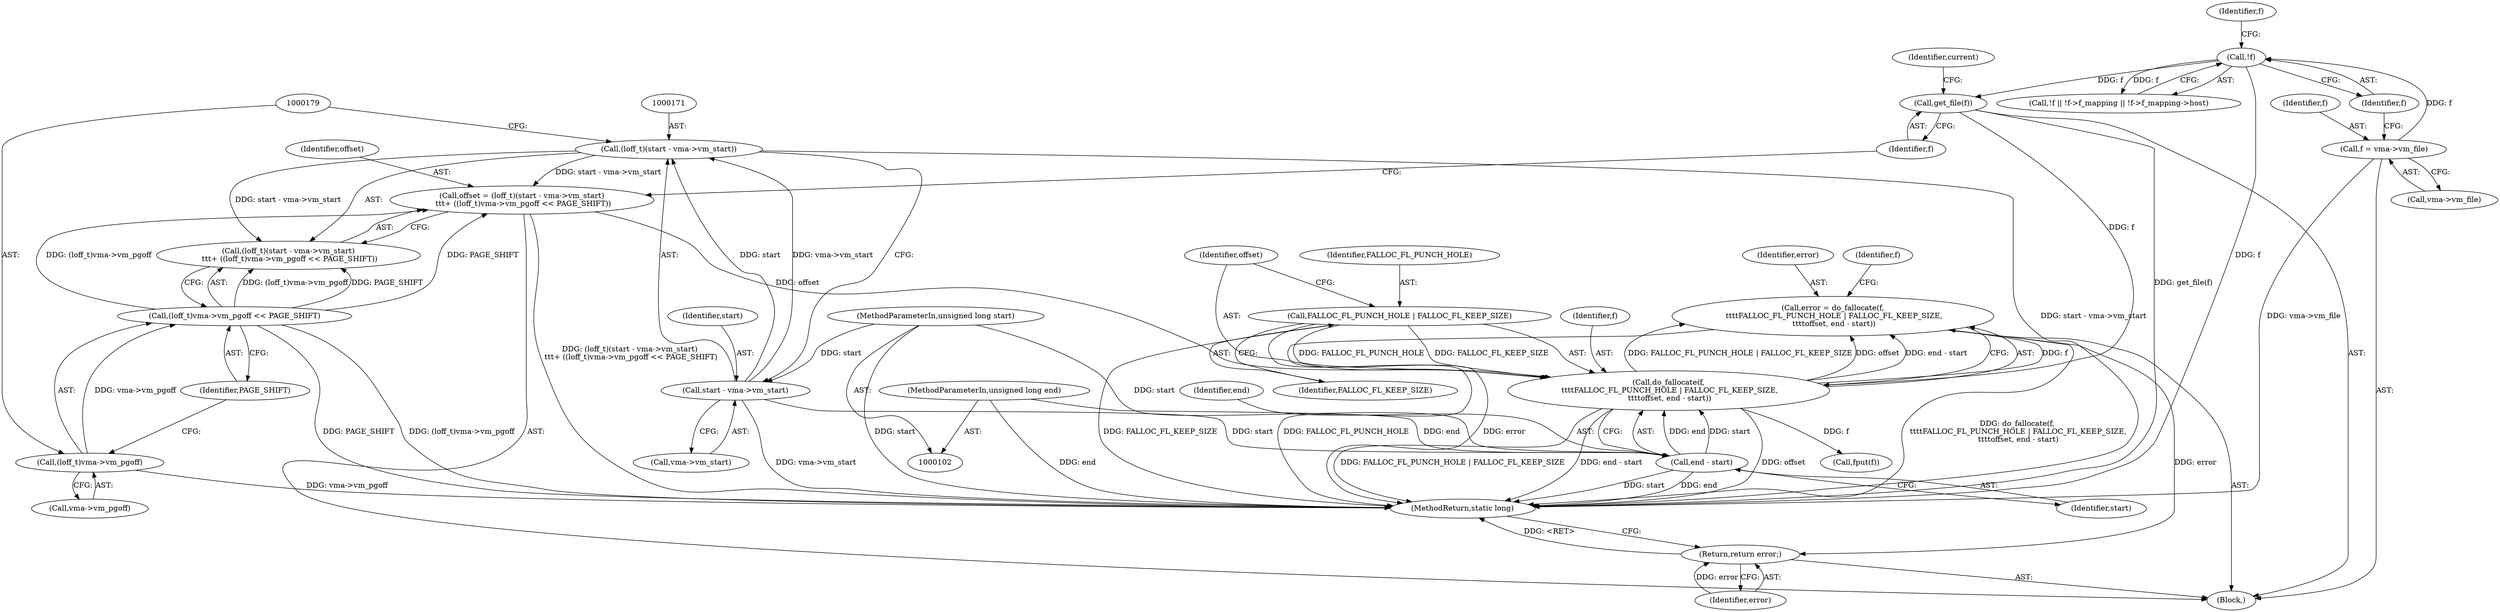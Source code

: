 digraph "0_linux_9ab4233dd08036fe34a89c7dc6f47a8bf2eb29eb@API" {
"1000193" [label="(Call,error = do_fallocate(f,\n \t\t\t\tFALLOC_FL_PUNCH_HOLE | FALLOC_FL_KEEP_SIZE,\n \t\t\t\toffset, end - start))"];
"1000195" [label="(Call,do_fallocate(f,\n \t\t\t\tFALLOC_FL_PUNCH_HOLE | FALLOC_FL_KEEP_SIZE,\n \t\t\t\toffset, end - start))"];
"1000184" [label="(Call,get_file(f))"];
"1000135" [label="(Call,!f)"];
"1000128" [label="(Call,f = vma->vm_file)"];
"1000197" [label="(Call,FALLOC_FL_PUNCH_HOLE | FALLOC_FL_KEEP_SIZE)"];
"1000167" [label="(Call,offset = (loff_t)(start - vma->vm_start)\n \t\t\t+ ((loff_t)vma->vm_pgoff << PAGE_SHIFT))"];
"1000170" [label="(Call,(loff_t)(start - vma->vm_start))"];
"1000172" [label="(Call,start - vma->vm_start)"];
"1000105" [label="(MethodParameterIn,unsigned long start)"];
"1000177" [label="(Call,(loff_t)vma->vm_pgoff << PAGE_SHIFT)"];
"1000178" [label="(Call,(loff_t)vma->vm_pgoff)"];
"1000201" [label="(Call,end - start)"];
"1000106" [label="(MethodParameterIn,unsigned long end)"];
"1000213" [label="(Return,return error;)"];
"1000136" [label="(Identifier,f)"];
"1000203" [label="(Identifier,start)"];
"1000183" [label="(Identifier,PAGE_SHIFT)"];
"1000169" [label="(Call,(loff_t)(start - vma->vm_start)\n \t\t\t+ ((loff_t)vma->vm_pgoff << PAGE_SHIFT))"];
"1000174" [label="(Call,vma->vm_start)"];
"1000193" [label="(Call,error = do_fallocate(f,\n \t\t\t\tFALLOC_FL_PUNCH_HOLE | FALLOC_FL_KEEP_SIZE,\n \t\t\t\toffset, end - start))"];
"1000197" [label="(Call,FALLOC_FL_PUNCH_HOLE | FALLOC_FL_KEEP_SIZE)"];
"1000173" [label="(Identifier,start)"];
"1000167" [label="(Call,offset = (loff_t)(start - vma->vm_start)\n \t\t\t+ ((loff_t)vma->vm_pgoff << PAGE_SHIFT))"];
"1000205" [label="(Identifier,f)"];
"1000190" [label="(Identifier,current)"];
"1000178" [label="(Call,(loff_t)vma->vm_pgoff)"];
"1000105" [label="(MethodParameterIn,unsigned long start)"];
"1000134" [label="(Call,!f || !f->f_mapping || !f->f_mapping->host)"];
"1000130" [label="(Call,vma->vm_file)"];
"1000202" [label="(Identifier,end)"];
"1000180" [label="(Call,vma->vm_pgoff)"];
"1000204" [label="(Call,fput(f))"];
"1000213" [label="(Return,return error;)"];
"1000185" [label="(Identifier,f)"];
"1000194" [label="(Identifier,error)"];
"1000172" [label="(Call,start - vma->vm_start)"];
"1000215" [label="(MethodReturn,static long)"];
"1000198" [label="(Identifier,FALLOC_FL_PUNCH_HOLE)"];
"1000184" [label="(Call,get_file(f))"];
"1000201" [label="(Call,end - start)"];
"1000129" [label="(Identifier,f)"];
"1000200" [label="(Identifier,offset)"];
"1000106" [label="(MethodParameterIn,unsigned long end)"];
"1000135" [label="(Call,!f)"];
"1000199" [label="(Identifier,FALLOC_FL_KEEP_SIZE)"];
"1000170" [label="(Call,(loff_t)(start - vma->vm_start))"];
"1000195" [label="(Call,do_fallocate(f,\n \t\t\t\tFALLOC_FL_PUNCH_HOLE | FALLOC_FL_KEEP_SIZE,\n \t\t\t\toffset, end - start))"];
"1000177" [label="(Call,(loff_t)vma->vm_pgoff << PAGE_SHIFT)"];
"1000107" [label="(Block,)"];
"1000128" [label="(Call,f = vma->vm_file)"];
"1000168" [label="(Identifier,offset)"];
"1000140" [label="(Identifier,f)"];
"1000214" [label="(Identifier,error)"];
"1000196" [label="(Identifier,f)"];
"1000193" -> "1000107"  [label="AST: "];
"1000193" -> "1000195"  [label="CFG: "];
"1000194" -> "1000193"  [label="AST: "];
"1000195" -> "1000193"  [label="AST: "];
"1000205" -> "1000193"  [label="CFG: "];
"1000193" -> "1000215"  [label="DDG: error"];
"1000193" -> "1000215"  [label="DDG: do_fallocate(f,\n \t\t\t\tFALLOC_FL_PUNCH_HOLE | FALLOC_FL_KEEP_SIZE,\n \t\t\t\toffset, end - start)"];
"1000195" -> "1000193"  [label="DDG: f"];
"1000195" -> "1000193"  [label="DDG: FALLOC_FL_PUNCH_HOLE | FALLOC_FL_KEEP_SIZE"];
"1000195" -> "1000193"  [label="DDG: offset"];
"1000195" -> "1000193"  [label="DDG: end - start"];
"1000193" -> "1000213"  [label="DDG: error"];
"1000195" -> "1000201"  [label="CFG: "];
"1000196" -> "1000195"  [label="AST: "];
"1000197" -> "1000195"  [label="AST: "];
"1000200" -> "1000195"  [label="AST: "];
"1000201" -> "1000195"  [label="AST: "];
"1000195" -> "1000215"  [label="DDG: offset"];
"1000195" -> "1000215"  [label="DDG: end - start"];
"1000195" -> "1000215"  [label="DDG: FALLOC_FL_PUNCH_HOLE | FALLOC_FL_KEEP_SIZE"];
"1000184" -> "1000195"  [label="DDG: f"];
"1000197" -> "1000195"  [label="DDG: FALLOC_FL_PUNCH_HOLE"];
"1000197" -> "1000195"  [label="DDG: FALLOC_FL_KEEP_SIZE"];
"1000167" -> "1000195"  [label="DDG: offset"];
"1000201" -> "1000195"  [label="DDG: end"];
"1000201" -> "1000195"  [label="DDG: start"];
"1000195" -> "1000204"  [label="DDG: f"];
"1000184" -> "1000107"  [label="AST: "];
"1000184" -> "1000185"  [label="CFG: "];
"1000185" -> "1000184"  [label="AST: "];
"1000190" -> "1000184"  [label="CFG: "];
"1000184" -> "1000215"  [label="DDG: get_file(f)"];
"1000135" -> "1000184"  [label="DDG: f"];
"1000135" -> "1000134"  [label="AST: "];
"1000135" -> "1000136"  [label="CFG: "];
"1000136" -> "1000135"  [label="AST: "];
"1000140" -> "1000135"  [label="CFG: "];
"1000134" -> "1000135"  [label="CFG: "];
"1000135" -> "1000215"  [label="DDG: f"];
"1000135" -> "1000134"  [label="DDG: f"];
"1000128" -> "1000135"  [label="DDG: f"];
"1000128" -> "1000107"  [label="AST: "];
"1000128" -> "1000130"  [label="CFG: "];
"1000129" -> "1000128"  [label="AST: "];
"1000130" -> "1000128"  [label="AST: "];
"1000136" -> "1000128"  [label="CFG: "];
"1000128" -> "1000215"  [label="DDG: vma->vm_file"];
"1000197" -> "1000199"  [label="CFG: "];
"1000198" -> "1000197"  [label="AST: "];
"1000199" -> "1000197"  [label="AST: "];
"1000200" -> "1000197"  [label="CFG: "];
"1000197" -> "1000215"  [label="DDG: FALLOC_FL_KEEP_SIZE"];
"1000197" -> "1000215"  [label="DDG: FALLOC_FL_PUNCH_HOLE"];
"1000167" -> "1000107"  [label="AST: "];
"1000167" -> "1000169"  [label="CFG: "];
"1000168" -> "1000167"  [label="AST: "];
"1000169" -> "1000167"  [label="AST: "];
"1000185" -> "1000167"  [label="CFG: "];
"1000167" -> "1000215"  [label="DDG: (loff_t)(start - vma->vm_start)\n \t\t\t+ ((loff_t)vma->vm_pgoff << PAGE_SHIFT)"];
"1000170" -> "1000167"  [label="DDG: start - vma->vm_start"];
"1000177" -> "1000167"  [label="DDG: (loff_t)vma->vm_pgoff"];
"1000177" -> "1000167"  [label="DDG: PAGE_SHIFT"];
"1000170" -> "1000169"  [label="AST: "];
"1000170" -> "1000172"  [label="CFG: "];
"1000171" -> "1000170"  [label="AST: "];
"1000172" -> "1000170"  [label="AST: "];
"1000179" -> "1000170"  [label="CFG: "];
"1000170" -> "1000215"  [label="DDG: start - vma->vm_start"];
"1000170" -> "1000169"  [label="DDG: start - vma->vm_start"];
"1000172" -> "1000170"  [label="DDG: start"];
"1000172" -> "1000170"  [label="DDG: vma->vm_start"];
"1000172" -> "1000174"  [label="CFG: "];
"1000173" -> "1000172"  [label="AST: "];
"1000174" -> "1000172"  [label="AST: "];
"1000172" -> "1000215"  [label="DDG: vma->vm_start"];
"1000105" -> "1000172"  [label="DDG: start"];
"1000172" -> "1000201"  [label="DDG: start"];
"1000105" -> "1000102"  [label="AST: "];
"1000105" -> "1000215"  [label="DDG: start"];
"1000105" -> "1000201"  [label="DDG: start"];
"1000177" -> "1000169"  [label="AST: "];
"1000177" -> "1000183"  [label="CFG: "];
"1000178" -> "1000177"  [label="AST: "];
"1000183" -> "1000177"  [label="AST: "];
"1000169" -> "1000177"  [label="CFG: "];
"1000177" -> "1000215"  [label="DDG: (loff_t)vma->vm_pgoff"];
"1000177" -> "1000215"  [label="DDG: PAGE_SHIFT"];
"1000177" -> "1000169"  [label="DDG: (loff_t)vma->vm_pgoff"];
"1000177" -> "1000169"  [label="DDG: PAGE_SHIFT"];
"1000178" -> "1000177"  [label="DDG: vma->vm_pgoff"];
"1000178" -> "1000180"  [label="CFG: "];
"1000179" -> "1000178"  [label="AST: "];
"1000180" -> "1000178"  [label="AST: "];
"1000183" -> "1000178"  [label="CFG: "];
"1000178" -> "1000215"  [label="DDG: vma->vm_pgoff"];
"1000201" -> "1000203"  [label="CFG: "];
"1000202" -> "1000201"  [label="AST: "];
"1000203" -> "1000201"  [label="AST: "];
"1000201" -> "1000215"  [label="DDG: start"];
"1000201" -> "1000215"  [label="DDG: end"];
"1000106" -> "1000201"  [label="DDG: end"];
"1000106" -> "1000102"  [label="AST: "];
"1000106" -> "1000215"  [label="DDG: end"];
"1000213" -> "1000107"  [label="AST: "];
"1000213" -> "1000214"  [label="CFG: "];
"1000214" -> "1000213"  [label="AST: "];
"1000215" -> "1000213"  [label="CFG: "];
"1000213" -> "1000215"  [label="DDG: <RET>"];
"1000214" -> "1000213"  [label="DDG: error"];
}
